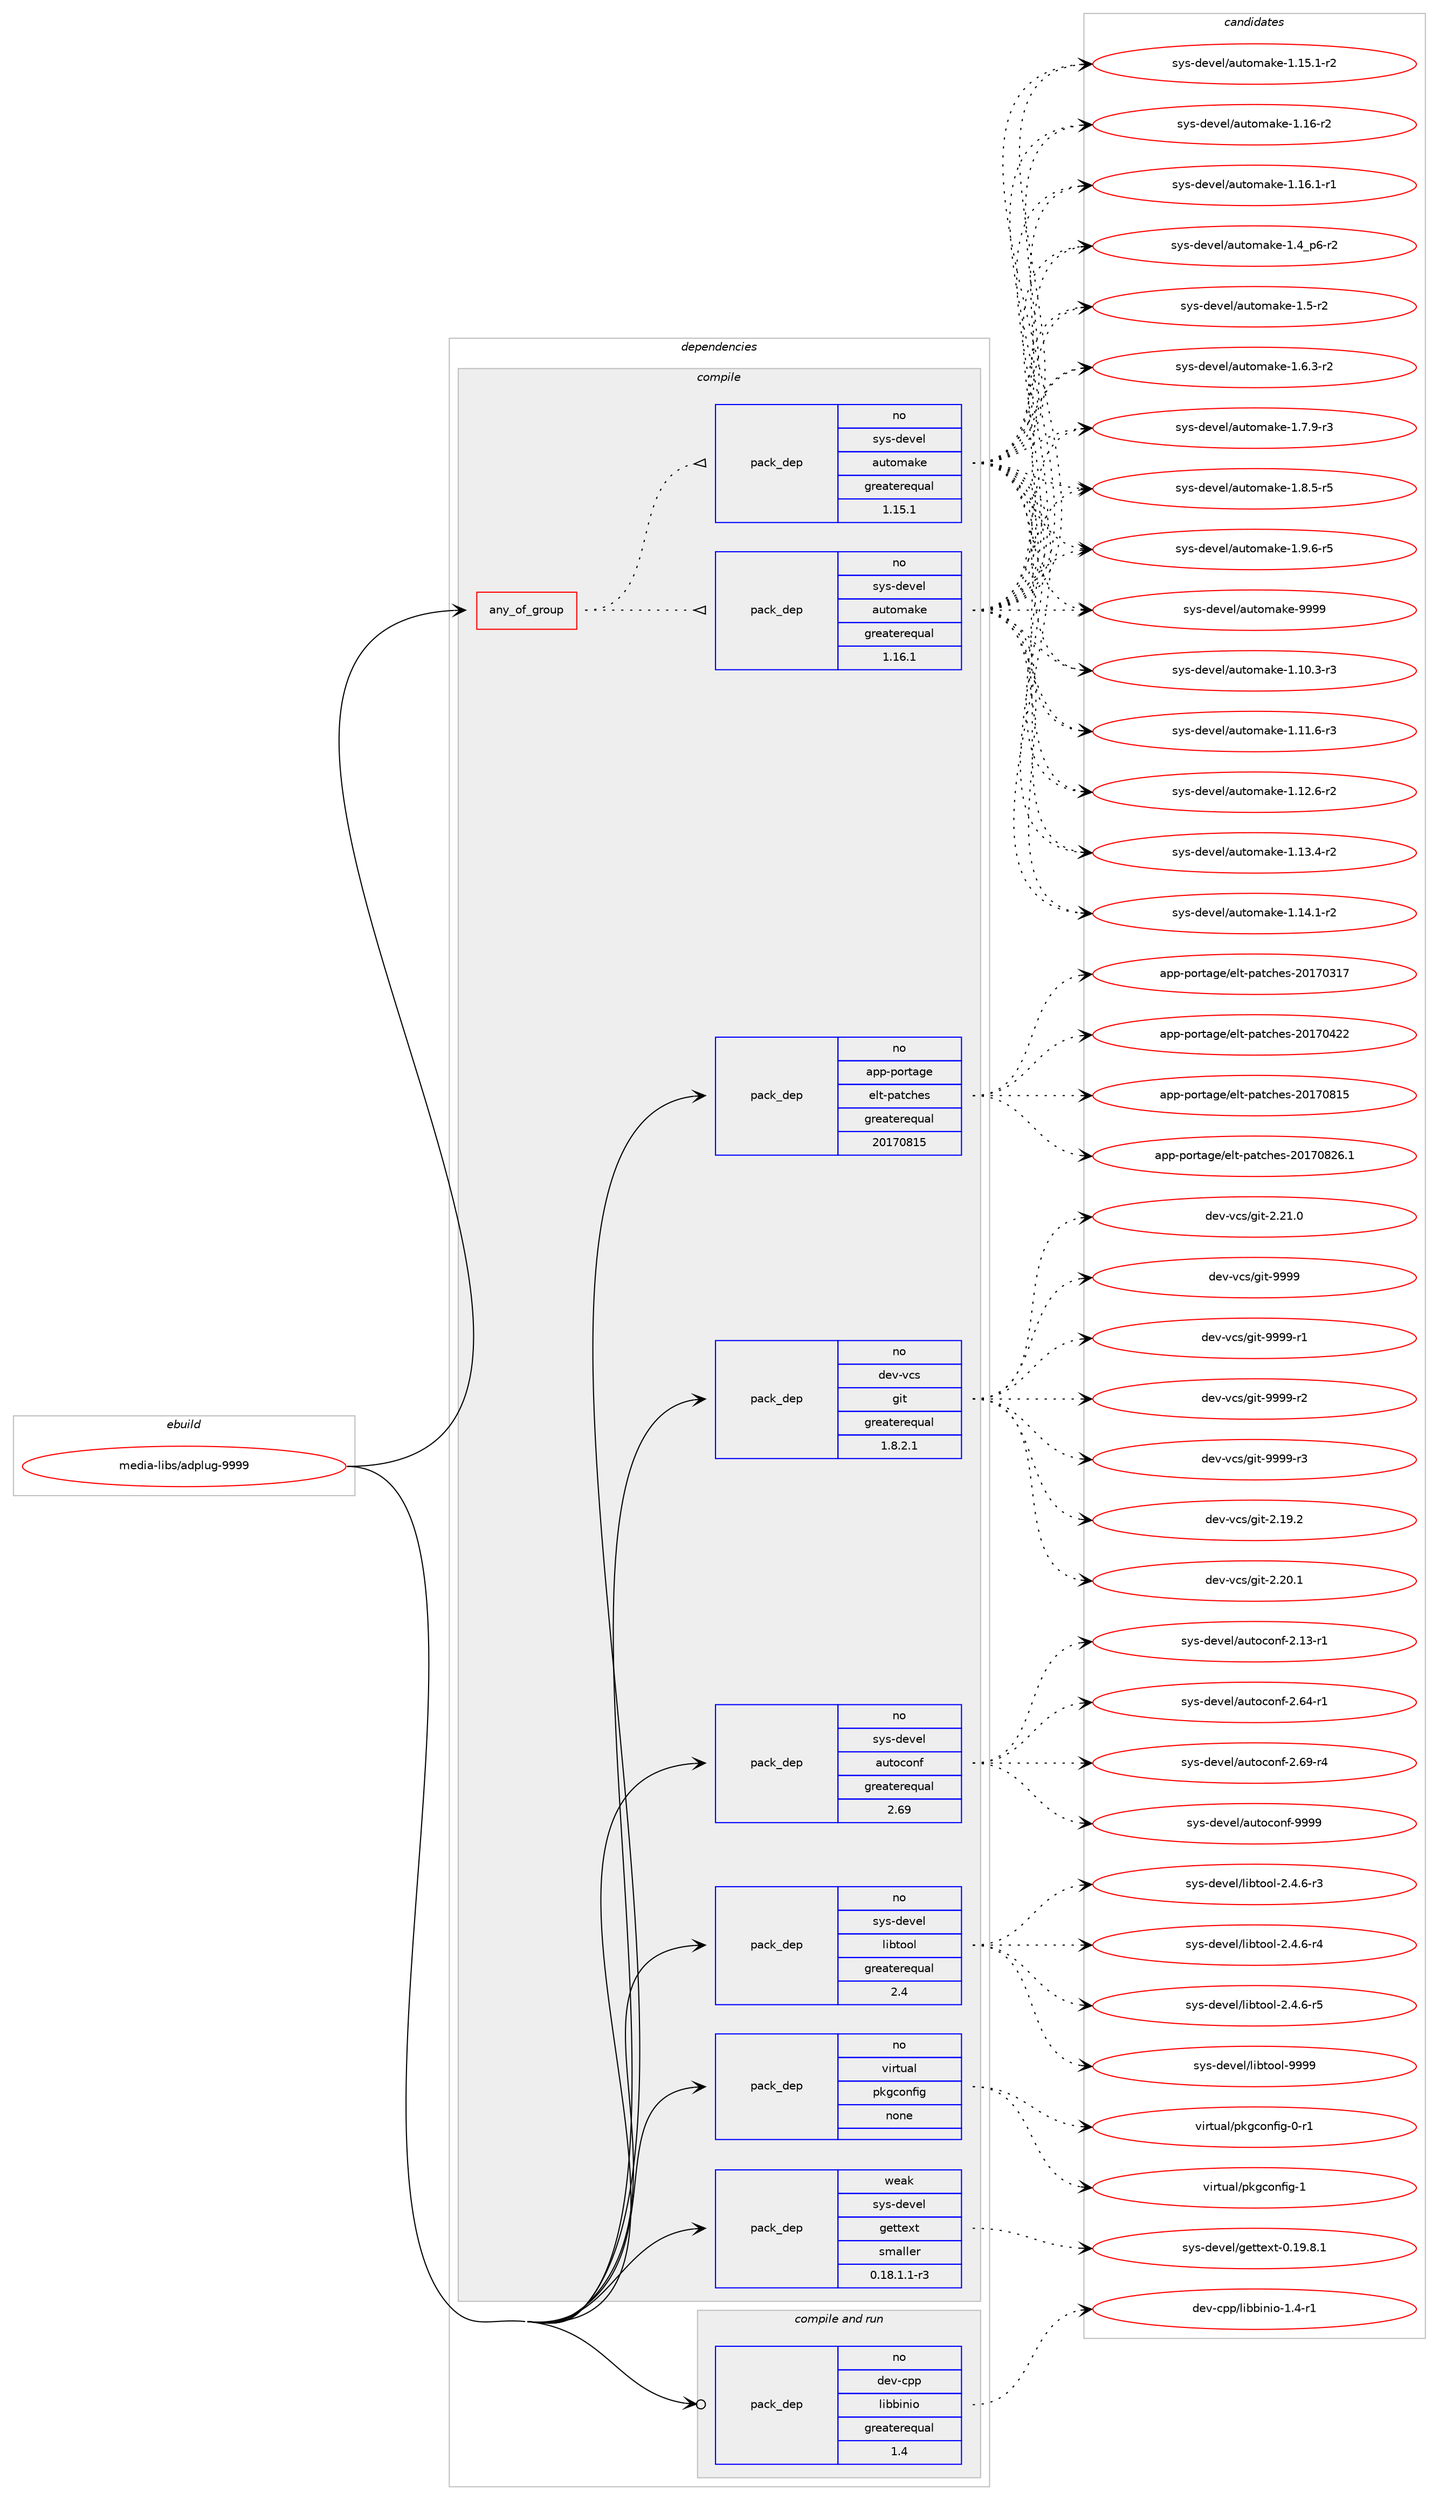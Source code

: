 digraph prolog {

# *************
# Graph options
# *************

newrank=true;
concentrate=true;
compound=true;
graph [rankdir=LR,fontname=Helvetica,fontsize=10,ranksep=1.5];#, ranksep=2.5, nodesep=0.2];
edge  [arrowhead=vee];
node  [fontname=Helvetica,fontsize=10];

# **********
# The ebuild
# **********

subgraph cluster_leftcol {
color=gray;
rank=same;
label=<<i>ebuild</i>>;
id [label="media-libs/adplug-9999", color=red, width=4, href="../media-libs/adplug-9999.svg"];
}

# ****************
# The dependencies
# ****************

subgraph cluster_midcol {
color=gray;
label=<<i>dependencies</i>>;
subgraph cluster_compile {
fillcolor="#eeeeee";
style=filled;
label=<<i>compile</i>>;
subgraph any24960 {
dependency1608667 [label=<<TABLE BORDER="0" CELLBORDER="1" CELLSPACING="0" CELLPADDING="4"><TR><TD CELLPADDING="10">any_of_group</TD></TR></TABLE>>, shape=none, color=red];subgraph pack1149587 {
dependency1608668 [label=<<TABLE BORDER="0" CELLBORDER="1" CELLSPACING="0" CELLPADDING="4" WIDTH="220"><TR><TD ROWSPAN="6" CELLPADDING="30">pack_dep</TD></TR><TR><TD WIDTH="110">no</TD></TR><TR><TD>sys-devel</TD></TR><TR><TD>automake</TD></TR><TR><TD>greaterequal</TD></TR><TR><TD>1.16.1</TD></TR></TABLE>>, shape=none, color=blue];
}
dependency1608667:e -> dependency1608668:w [weight=20,style="dotted",arrowhead="oinv"];
subgraph pack1149588 {
dependency1608669 [label=<<TABLE BORDER="0" CELLBORDER="1" CELLSPACING="0" CELLPADDING="4" WIDTH="220"><TR><TD ROWSPAN="6" CELLPADDING="30">pack_dep</TD></TR><TR><TD WIDTH="110">no</TD></TR><TR><TD>sys-devel</TD></TR><TR><TD>automake</TD></TR><TR><TD>greaterequal</TD></TR><TR><TD>1.15.1</TD></TR></TABLE>>, shape=none, color=blue];
}
dependency1608667:e -> dependency1608669:w [weight=20,style="dotted",arrowhead="oinv"];
}
id:e -> dependency1608667:w [weight=20,style="solid",arrowhead="vee"];
subgraph pack1149589 {
dependency1608670 [label=<<TABLE BORDER="0" CELLBORDER="1" CELLSPACING="0" CELLPADDING="4" WIDTH="220"><TR><TD ROWSPAN="6" CELLPADDING="30">pack_dep</TD></TR><TR><TD WIDTH="110">no</TD></TR><TR><TD>app-portage</TD></TR><TR><TD>elt-patches</TD></TR><TR><TD>greaterequal</TD></TR><TR><TD>20170815</TD></TR></TABLE>>, shape=none, color=blue];
}
id:e -> dependency1608670:w [weight=20,style="solid",arrowhead="vee"];
subgraph pack1149590 {
dependency1608671 [label=<<TABLE BORDER="0" CELLBORDER="1" CELLSPACING="0" CELLPADDING="4" WIDTH="220"><TR><TD ROWSPAN="6" CELLPADDING="30">pack_dep</TD></TR><TR><TD WIDTH="110">no</TD></TR><TR><TD>dev-vcs</TD></TR><TR><TD>git</TD></TR><TR><TD>greaterequal</TD></TR><TR><TD>1.8.2.1</TD></TR></TABLE>>, shape=none, color=blue];
}
id:e -> dependency1608671:w [weight=20,style="solid",arrowhead="vee"];
subgraph pack1149591 {
dependency1608672 [label=<<TABLE BORDER="0" CELLBORDER="1" CELLSPACING="0" CELLPADDING="4" WIDTH="220"><TR><TD ROWSPAN="6" CELLPADDING="30">pack_dep</TD></TR><TR><TD WIDTH="110">no</TD></TR><TR><TD>sys-devel</TD></TR><TR><TD>autoconf</TD></TR><TR><TD>greaterequal</TD></TR><TR><TD>2.69</TD></TR></TABLE>>, shape=none, color=blue];
}
id:e -> dependency1608672:w [weight=20,style="solid",arrowhead="vee"];
subgraph pack1149592 {
dependency1608673 [label=<<TABLE BORDER="0" CELLBORDER="1" CELLSPACING="0" CELLPADDING="4" WIDTH="220"><TR><TD ROWSPAN="6" CELLPADDING="30">pack_dep</TD></TR><TR><TD WIDTH="110">no</TD></TR><TR><TD>sys-devel</TD></TR><TR><TD>libtool</TD></TR><TR><TD>greaterequal</TD></TR><TR><TD>2.4</TD></TR></TABLE>>, shape=none, color=blue];
}
id:e -> dependency1608673:w [weight=20,style="solid",arrowhead="vee"];
subgraph pack1149593 {
dependency1608674 [label=<<TABLE BORDER="0" CELLBORDER="1" CELLSPACING="0" CELLPADDING="4" WIDTH="220"><TR><TD ROWSPAN="6" CELLPADDING="30">pack_dep</TD></TR><TR><TD WIDTH="110">no</TD></TR><TR><TD>virtual</TD></TR><TR><TD>pkgconfig</TD></TR><TR><TD>none</TD></TR><TR><TD></TD></TR></TABLE>>, shape=none, color=blue];
}
id:e -> dependency1608674:w [weight=20,style="solid",arrowhead="vee"];
subgraph pack1149594 {
dependency1608675 [label=<<TABLE BORDER="0" CELLBORDER="1" CELLSPACING="0" CELLPADDING="4" WIDTH="220"><TR><TD ROWSPAN="6" CELLPADDING="30">pack_dep</TD></TR><TR><TD WIDTH="110">weak</TD></TR><TR><TD>sys-devel</TD></TR><TR><TD>gettext</TD></TR><TR><TD>smaller</TD></TR><TR><TD>0.18.1.1-r3</TD></TR></TABLE>>, shape=none, color=blue];
}
id:e -> dependency1608675:w [weight=20,style="solid",arrowhead="vee"];
}
subgraph cluster_compileandrun {
fillcolor="#eeeeee";
style=filled;
label=<<i>compile and run</i>>;
subgraph pack1149595 {
dependency1608676 [label=<<TABLE BORDER="0" CELLBORDER="1" CELLSPACING="0" CELLPADDING="4" WIDTH="220"><TR><TD ROWSPAN="6" CELLPADDING="30">pack_dep</TD></TR><TR><TD WIDTH="110">no</TD></TR><TR><TD>dev-cpp</TD></TR><TR><TD>libbinio</TD></TR><TR><TD>greaterequal</TD></TR><TR><TD>1.4</TD></TR></TABLE>>, shape=none, color=blue];
}
id:e -> dependency1608676:w [weight=20,style="solid",arrowhead="odotvee"];
}
subgraph cluster_run {
fillcolor="#eeeeee";
style=filled;
label=<<i>run</i>>;
}
}

# **************
# The candidates
# **************

subgraph cluster_choices {
rank=same;
color=gray;
label=<<i>candidates</i>>;

subgraph choice1149587 {
color=black;
nodesep=1;
choice11512111545100101118101108479711711611110997107101454946494846514511451 [label="sys-devel/automake-1.10.3-r3", color=red, width=4,href="../sys-devel/automake-1.10.3-r3.svg"];
choice11512111545100101118101108479711711611110997107101454946494946544511451 [label="sys-devel/automake-1.11.6-r3", color=red, width=4,href="../sys-devel/automake-1.11.6-r3.svg"];
choice11512111545100101118101108479711711611110997107101454946495046544511450 [label="sys-devel/automake-1.12.6-r2", color=red, width=4,href="../sys-devel/automake-1.12.6-r2.svg"];
choice11512111545100101118101108479711711611110997107101454946495146524511450 [label="sys-devel/automake-1.13.4-r2", color=red, width=4,href="../sys-devel/automake-1.13.4-r2.svg"];
choice11512111545100101118101108479711711611110997107101454946495246494511450 [label="sys-devel/automake-1.14.1-r2", color=red, width=4,href="../sys-devel/automake-1.14.1-r2.svg"];
choice11512111545100101118101108479711711611110997107101454946495346494511450 [label="sys-devel/automake-1.15.1-r2", color=red, width=4,href="../sys-devel/automake-1.15.1-r2.svg"];
choice1151211154510010111810110847971171161111099710710145494649544511450 [label="sys-devel/automake-1.16-r2", color=red, width=4,href="../sys-devel/automake-1.16-r2.svg"];
choice11512111545100101118101108479711711611110997107101454946495446494511449 [label="sys-devel/automake-1.16.1-r1", color=red, width=4,href="../sys-devel/automake-1.16.1-r1.svg"];
choice115121115451001011181011084797117116111109971071014549465295112544511450 [label="sys-devel/automake-1.4_p6-r2", color=red, width=4,href="../sys-devel/automake-1.4_p6-r2.svg"];
choice11512111545100101118101108479711711611110997107101454946534511450 [label="sys-devel/automake-1.5-r2", color=red, width=4,href="../sys-devel/automake-1.5-r2.svg"];
choice115121115451001011181011084797117116111109971071014549465446514511450 [label="sys-devel/automake-1.6.3-r2", color=red, width=4,href="../sys-devel/automake-1.6.3-r2.svg"];
choice115121115451001011181011084797117116111109971071014549465546574511451 [label="sys-devel/automake-1.7.9-r3", color=red, width=4,href="../sys-devel/automake-1.7.9-r3.svg"];
choice115121115451001011181011084797117116111109971071014549465646534511453 [label="sys-devel/automake-1.8.5-r5", color=red, width=4,href="../sys-devel/automake-1.8.5-r5.svg"];
choice115121115451001011181011084797117116111109971071014549465746544511453 [label="sys-devel/automake-1.9.6-r5", color=red, width=4,href="../sys-devel/automake-1.9.6-r5.svg"];
choice115121115451001011181011084797117116111109971071014557575757 [label="sys-devel/automake-9999", color=red, width=4,href="../sys-devel/automake-9999.svg"];
dependency1608668:e -> choice11512111545100101118101108479711711611110997107101454946494846514511451:w [style=dotted,weight="100"];
dependency1608668:e -> choice11512111545100101118101108479711711611110997107101454946494946544511451:w [style=dotted,weight="100"];
dependency1608668:e -> choice11512111545100101118101108479711711611110997107101454946495046544511450:w [style=dotted,weight="100"];
dependency1608668:e -> choice11512111545100101118101108479711711611110997107101454946495146524511450:w [style=dotted,weight="100"];
dependency1608668:e -> choice11512111545100101118101108479711711611110997107101454946495246494511450:w [style=dotted,weight="100"];
dependency1608668:e -> choice11512111545100101118101108479711711611110997107101454946495346494511450:w [style=dotted,weight="100"];
dependency1608668:e -> choice1151211154510010111810110847971171161111099710710145494649544511450:w [style=dotted,weight="100"];
dependency1608668:e -> choice11512111545100101118101108479711711611110997107101454946495446494511449:w [style=dotted,weight="100"];
dependency1608668:e -> choice115121115451001011181011084797117116111109971071014549465295112544511450:w [style=dotted,weight="100"];
dependency1608668:e -> choice11512111545100101118101108479711711611110997107101454946534511450:w [style=dotted,weight="100"];
dependency1608668:e -> choice115121115451001011181011084797117116111109971071014549465446514511450:w [style=dotted,weight="100"];
dependency1608668:e -> choice115121115451001011181011084797117116111109971071014549465546574511451:w [style=dotted,weight="100"];
dependency1608668:e -> choice115121115451001011181011084797117116111109971071014549465646534511453:w [style=dotted,weight="100"];
dependency1608668:e -> choice115121115451001011181011084797117116111109971071014549465746544511453:w [style=dotted,weight="100"];
dependency1608668:e -> choice115121115451001011181011084797117116111109971071014557575757:w [style=dotted,weight="100"];
}
subgraph choice1149588 {
color=black;
nodesep=1;
choice11512111545100101118101108479711711611110997107101454946494846514511451 [label="sys-devel/automake-1.10.3-r3", color=red, width=4,href="../sys-devel/automake-1.10.3-r3.svg"];
choice11512111545100101118101108479711711611110997107101454946494946544511451 [label="sys-devel/automake-1.11.6-r3", color=red, width=4,href="../sys-devel/automake-1.11.6-r3.svg"];
choice11512111545100101118101108479711711611110997107101454946495046544511450 [label="sys-devel/automake-1.12.6-r2", color=red, width=4,href="../sys-devel/automake-1.12.6-r2.svg"];
choice11512111545100101118101108479711711611110997107101454946495146524511450 [label="sys-devel/automake-1.13.4-r2", color=red, width=4,href="../sys-devel/automake-1.13.4-r2.svg"];
choice11512111545100101118101108479711711611110997107101454946495246494511450 [label="sys-devel/automake-1.14.1-r2", color=red, width=4,href="../sys-devel/automake-1.14.1-r2.svg"];
choice11512111545100101118101108479711711611110997107101454946495346494511450 [label="sys-devel/automake-1.15.1-r2", color=red, width=4,href="../sys-devel/automake-1.15.1-r2.svg"];
choice1151211154510010111810110847971171161111099710710145494649544511450 [label="sys-devel/automake-1.16-r2", color=red, width=4,href="../sys-devel/automake-1.16-r2.svg"];
choice11512111545100101118101108479711711611110997107101454946495446494511449 [label="sys-devel/automake-1.16.1-r1", color=red, width=4,href="../sys-devel/automake-1.16.1-r1.svg"];
choice115121115451001011181011084797117116111109971071014549465295112544511450 [label="sys-devel/automake-1.4_p6-r2", color=red, width=4,href="../sys-devel/automake-1.4_p6-r2.svg"];
choice11512111545100101118101108479711711611110997107101454946534511450 [label="sys-devel/automake-1.5-r2", color=red, width=4,href="../sys-devel/automake-1.5-r2.svg"];
choice115121115451001011181011084797117116111109971071014549465446514511450 [label="sys-devel/automake-1.6.3-r2", color=red, width=4,href="../sys-devel/automake-1.6.3-r2.svg"];
choice115121115451001011181011084797117116111109971071014549465546574511451 [label="sys-devel/automake-1.7.9-r3", color=red, width=4,href="../sys-devel/automake-1.7.9-r3.svg"];
choice115121115451001011181011084797117116111109971071014549465646534511453 [label="sys-devel/automake-1.8.5-r5", color=red, width=4,href="../sys-devel/automake-1.8.5-r5.svg"];
choice115121115451001011181011084797117116111109971071014549465746544511453 [label="sys-devel/automake-1.9.6-r5", color=red, width=4,href="../sys-devel/automake-1.9.6-r5.svg"];
choice115121115451001011181011084797117116111109971071014557575757 [label="sys-devel/automake-9999", color=red, width=4,href="../sys-devel/automake-9999.svg"];
dependency1608669:e -> choice11512111545100101118101108479711711611110997107101454946494846514511451:w [style=dotted,weight="100"];
dependency1608669:e -> choice11512111545100101118101108479711711611110997107101454946494946544511451:w [style=dotted,weight="100"];
dependency1608669:e -> choice11512111545100101118101108479711711611110997107101454946495046544511450:w [style=dotted,weight="100"];
dependency1608669:e -> choice11512111545100101118101108479711711611110997107101454946495146524511450:w [style=dotted,weight="100"];
dependency1608669:e -> choice11512111545100101118101108479711711611110997107101454946495246494511450:w [style=dotted,weight="100"];
dependency1608669:e -> choice11512111545100101118101108479711711611110997107101454946495346494511450:w [style=dotted,weight="100"];
dependency1608669:e -> choice1151211154510010111810110847971171161111099710710145494649544511450:w [style=dotted,weight="100"];
dependency1608669:e -> choice11512111545100101118101108479711711611110997107101454946495446494511449:w [style=dotted,weight="100"];
dependency1608669:e -> choice115121115451001011181011084797117116111109971071014549465295112544511450:w [style=dotted,weight="100"];
dependency1608669:e -> choice11512111545100101118101108479711711611110997107101454946534511450:w [style=dotted,weight="100"];
dependency1608669:e -> choice115121115451001011181011084797117116111109971071014549465446514511450:w [style=dotted,weight="100"];
dependency1608669:e -> choice115121115451001011181011084797117116111109971071014549465546574511451:w [style=dotted,weight="100"];
dependency1608669:e -> choice115121115451001011181011084797117116111109971071014549465646534511453:w [style=dotted,weight="100"];
dependency1608669:e -> choice115121115451001011181011084797117116111109971071014549465746544511453:w [style=dotted,weight="100"];
dependency1608669:e -> choice115121115451001011181011084797117116111109971071014557575757:w [style=dotted,weight="100"];
}
subgraph choice1149589 {
color=black;
nodesep=1;
choice97112112451121111141169710310147101108116451129711699104101115455048495548514955 [label="app-portage/elt-patches-20170317", color=red, width=4,href="../app-portage/elt-patches-20170317.svg"];
choice97112112451121111141169710310147101108116451129711699104101115455048495548525050 [label="app-portage/elt-patches-20170422", color=red, width=4,href="../app-portage/elt-patches-20170422.svg"];
choice97112112451121111141169710310147101108116451129711699104101115455048495548564953 [label="app-portage/elt-patches-20170815", color=red, width=4,href="../app-portage/elt-patches-20170815.svg"];
choice971121124511211111411697103101471011081164511297116991041011154550484955485650544649 [label="app-portage/elt-patches-20170826.1", color=red, width=4,href="../app-portage/elt-patches-20170826.1.svg"];
dependency1608670:e -> choice97112112451121111141169710310147101108116451129711699104101115455048495548514955:w [style=dotted,weight="100"];
dependency1608670:e -> choice97112112451121111141169710310147101108116451129711699104101115455048495548525050:w [style=dotted,weight="100"];
dependency1608670:e -> choice97112112451121111141169710310147101108116451129711699104101115455048495548564953:w [style=dotted,weight="100"];
dependency1608670:e -> choice971121124511211111411697103101471011081164511297116991041011154550484955485650544649:w [style=dotted,weight="100"];
}
subgraph choice1149590 {
color=black;
nodesep=1;
choice10010111845118991154710310511645504649574650 [label="dev-vcs/git-2.19.2", color=red, width=4,href="../dev-vcs/git-2.19.2.svg"];
choice10010111845118991154710310511645504650484649 [label="dev-vcs/git-2.20.1", color=red, width=4,href="../dev-vcs/git-2.20.1.svg"];
choice10010111845118991154710310511645504650494648 [label="dev-vcs/git-2.21.0", color=red, width=4,href="../dev-vcs/git-2.21.0.svg"];
choice1001011184511899115471031051164557575757 [label="dev-vcs/git-9999", color=red, width=4,href="../dev-vcs/git-9999.svg"];
choice10010111845118991154710310511645575757574511449 [label="dev-vcs/git-9999-r1", color=red, width=4,href="../dev-vcs/git-9999-r1.svg"];
choice10010111845118991154710310511645575757574511450 [label="dev-vcs/git-9999-r2", color=red, width=4,href="../dev-vcs/git-9999-r2.svg"];
choice10010111845118991154710310511645575757574511451 [label="dev-vcs/git-9999-r3", color=red, width=4,href="../dev-vcs/git-9999-r3.svg"];
dependency1608671:e -> choice10010111845118991154710310511645504649574650:w [style=dotted,weight="100"];
dependency1608671:e -> choice10010111845118991154710310511645504650484649:w [style=dotted,weight="100"];
dependency1608671:e -> choice10010111845118991154710310511645504650494648:w [style=dotted,weight="100"];
dependency1608671:e -> choice1001011184511899115471031051164557575757:w [style=dotted,weight="100"];
dependency1608671:e -> choice10010111845118991154710310511645575757574511449:w [style=dotted,weight="100"];
dependency1608671:e -> choice10010111845118991154710310511645575757574511450:w [style=dotted,weight="100"];
dependency1608671:e -> choice10010111845118991154710310511645575757574511451:w [style=dotted,weight="100"];
}
subgraph choice1149591 {
color=black;
nodesep=1;
choice1151211154510010111810110847971171161119911111010245504649514511449 [label="sys-devel/autoconf-2.13-r1", color=red, width=4,href="../sys-devel/autoconf-2.13-r1.svg"];
choice1151211154510010111810110847971171161119911111010245504654524511449 [label="sys-devel/autoconf-2.64-r1", color=red, width=4,href="../sys-devel/autoconf-2.64-r1.svg"];
choice1151211154510010111810110847971171161119911111010245504654574511452 [label="sys-devel/autoconf-2.69-r4", color=red, width=4,href="../sys-devel/autoconf-2.69-r4.svg"];
choice115121115451001011181011084797117116111991111101024557575757 [label="sys-devel/autoconf-9999", color=red, width=4,href="../sys-devel/autoconf-9999.svg"];
dependency1608672:e -> choice1151211154510010111810110847971171161119911111010245504649514511449:w [style=dotted,weight="100"];
dependency1608672:e -> choice1151211154510010111810110847971171161119911111010245504654524511449:w [style=dotted,weight="100"];
dependency1608672:e -> choice1151211154510010111810110847971171161119911111010245504654574511452:w [style=dotted,weight="100"];
dependency1608672:e -> choice115121115451001011181011084797117116111991111101024557575757:w [style=dotted,weight="100"];
}
subgraph choice1149592 {
color=black;
nodesep=1;
choice1151211154510010111810110847108105981161111111084550465246544511451 [label="sys-devel/libtool-2.4.6-r3", color=red, width=4,href="../sys-devel/libtool-2.4.6-r3.svg"];
choice1151211154510010111810110847108105981161111111084550465246544511452 [label="sys-devel/libtool-2.4.6-r4", color=red, width=4,href="../sys-devel/libtool-2.4.6-r4.svg"];
choice1151211154510010111810110847108105981161111111084550465246544511453 [label="sys-devel/libtool-2.4.6-r5", color=red, width=4,href="../sys-devel/libtool-2.4.6-r5.svg"];
choice1151211154510010111810110847108105981161111111084557575757 [label="sys-devel/libtool-9999", color=red, width=4,href="../sys-devel/libtool-9999.svg"];
dependency1608673:e -> choice1151211154510010111810110847108105981161111111084550465246544511451:w [style=dotted,weight="100"];
dependency1608673:e -> choice1151211154510010111810110847108105981161111111084550465246544511452:w [style=dotted,weight="100"];
dependency1608673:e -> choice1151211154510010111810110847108105981161111111084550465246544511453:w [style=dotted,weight="100"];
dependency1608673:e -> choice1151211154510010111810110847108105981161111111084557575757:w [style=dotted,weight="100"];
}
subgraph choice1149593 {
color=black;
nodesep=1;
choice11810511411611797108471121071039911111010210510345484511449 [label="virtual/pkgconfig-0-r1", color=red, width=4,href="../virtual/pkgconfig-0-r1.svg"];
choice1181051141161179710847112107103991111101021051034549 [label="virtual/pkgconfig-1", color=red, width=4,href="../virtual/pkgconfig-1.svg"];
dependency1608674:e -> choice11810511411611797108471121071039911111010210510345484511449:w [style=dotted,weight="100"];
dependency1608674:e -> choice1181051141161179710847112107103991111101021051034549:w [style=dotted,weight="100"];
}
subgraph choice1149594 {
color=black;
nodesep=1;
choice1151211154510010111810110847103101116116101120116454846495746564649 [label="sys-devel/gettext-0.19.8.1", color=red, width=4,href="../sys-devel/gettext-0.19.8.1.svg"];
dependency1608675:e -> choice1151211154510010111810110847103101116116101120116454846495746564649:w [style=dotted,weight="100"];
}
subgraph choice1149595 {
color=black;
nodesep=1;
choice1001011184599112112471081059898105110105111454946524511449 [label="dev-cpp/libbinio-1.4-r1", color=red, width=4,href="../dev-cpp/libbinio-1.4-r1.svg"];
dependency1608676:e -> choice1001011184599112112471081059898105110105111454946524511449:w [style=dotted,weight="100"];
}
}

}
